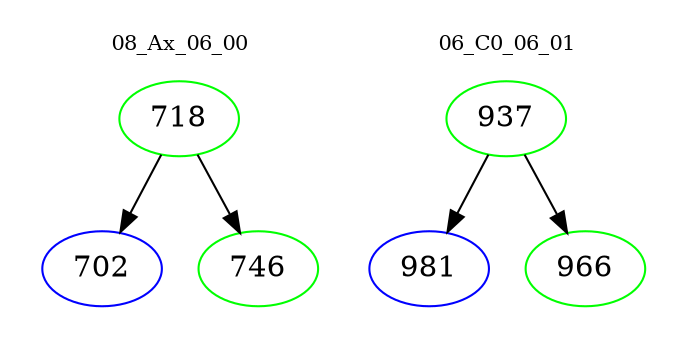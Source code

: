digraph{
subgraph cluster_0 {
color = white
label = "08_Ax_06_00";
fontsize=10;
T0_718 [label="718", color="green"]
T0_718 -> T0_702 [color="black"]
T0_702 [label="702", color="blue"]
T0_718 -> T0_746 [color="black"]
T0_746 [label="746", color="green"]
}
subgraph cluster_1 {
color = white
label = "06_C0_06_01";
fontsize=10;
T1_937 [label="937", color="green"]
T1_937 -> T1_981 [color="black"]
T1_981 [label="981", color="blue"]
T1_937 -> T1_966 [color="black"]
T1_966 [label="966", color="green"]
}
}
